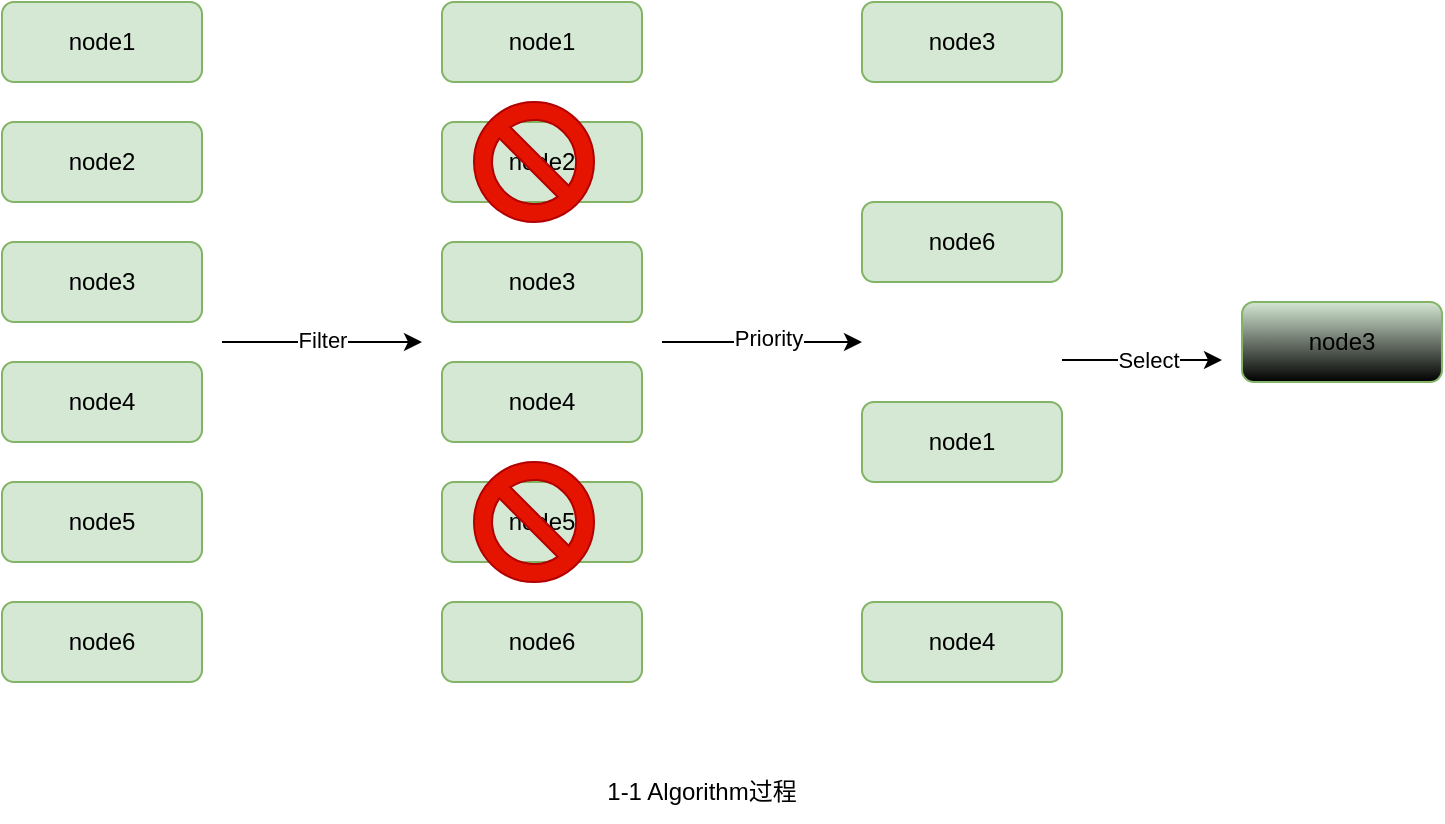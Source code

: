 <mxfile version="20.3.0" type="device"><diagram id="usVuZDbv418mWwiDe4P0" name="第 1 页"><mxGraphModel dx="1018" dy="656" grid="1" gridSize="10" guides="1" tooltips="1" connect="1" arrows="1" fold="1" page="1" pageScale="1" pageWidth="827" pageHeight="1169" math="0" shadow="0"><root><mxCell id="0"/><mxCell id="1" parent="0"/><mxCell id="n3lYB1VWUNFP1fgkWD7v-1" value="node1" style="rounded=1;whiteSpace=wrap;html=1;fillColor=#d5e8d4;strokeColor=#82b366;" vertex="1" parent="1"><mxGeometry x="40" y="130" width="100" height="40" as="geometry"/></mxCell><mxCell id="n3lYB1VWUNFP1fgkWD7v-2" value="node6" style="rounded=1;whiteSpace=wrap;html=1;fillColor=#d5e8d4;strokeColor=#82b366;" vertex="1" parent="1"><mxGeometry x="40" y="430" width="100" height="40" as="geometry"/></mxCell><mxCell id="n3lYB1VWUNFP1fgkWD7v-3" value="node2" style="rounded=1;whiteSpace=wrap;html=1;fillColor=#d5e8d4;strokeColor=#82b366;" vertex="1" parent="1"><mxGeometry x="40" y="190" width="100" height="40" as="geometry"/></mxCell><mxCell id="n3lYB1VWUNFP1fgkWD7v-4" value="node3" style="rounded=1;whiteSpace=wrap;html=1;fillColor=#d5e8d4;strokeColor=#82b366;" vertex="1" parent="1"><mxGeometry x="40" y="250" width="100" height="40" as="geometry"/></mxCell><mxCell id="n3lYB1VWUNFP1fgkWD7v-5" value="node4" style="rounded=1;whiteSpace=wrap;html=1;fillColor=#d5e8d4;strokeColor=#82b366;" vertex="1" parent="1"><mxGeometry x="40" y="310" width="100" height="40" as="geometry"/></mxCell><mxCell id="n3lYB1VWUNFP1fgkWD7v-6" value="node5" style="rounded=1;whiteSpace=wrap;html=1;fillColor=#d5e8d4;strokeColor=#82b366;" vertex="1" parent="1"><mxGeometry x="40" y="370" width="100" height="40" as="geometry"/></mxCell><mxCell id="n3lYB1VWUNFP1fgkWD7v-7" value="node1" style="rounded=1;whiteSpace=wrap;html=1;fillColor=#d5e8d4;strokeColor=#82b366;" vertex="1" parent="1"><mxGeometry x="260" y="130" width="100" height="40" as="geometry"/></mxCell><mxCell id="n3lYB1VWUNFP1fgkWD7v-8" value="node6" style="rounded=1;whiteSpace=wrap;html=1;fillColor=#d5e8d4;strokeColor=#82b366;" vertex="1" parent="1"><mxGeometry x="260" y="430" width="100" height="40" as="geometry"/></mxCell><mxCell id="n3lYB1VWUNFP1fgkWD7v-9" value="node2" style="rounded=1;whiteSpace=wrap;html=1;fillColor=#d5e8d4;strokeColor=#82b366;" vertex="1" parent="1"><mxGeometry x="260" y="190" width="100" height="40" as="geometry"/></mxCell><mxCell id="n3lYB1VWUNFP1fgkWD7v-10" value="node3" style="rounded=1;whiteSpace=wrap;html=1;fillColor=#d5e8d4;strokeColor=#82b366;" vertex="1" parent="1"><mxGeometry x="260" y="250" width="100" height="40" as="geometry"/></mxCell><mxCell id="n3lYB1VWUNFP1fgkWD7v-11" value="node4" style="rounded=1;whiteSpace=wrap;html=1;fillColor=#d5e8d4;strokeColor=#82b366;" vertex="1" parent="1"><mxGeometry x="260" y="310" width="100" height="40" as="geometry"/></mxCell><mxCell id="n3lYB1VWUNFP1fgkWD7v-12" value="node5" style="rounded=1;whiteSpace=wrap;html=1;fillColor=#d5e8d4;strokeColor=#82b366;" vertex="1" parent="1"><mxGeometry x="260" y="370" width="100" height="40" as="geometry"/></mxCell><mxCell id="n3lYB1VWUNFP1fgkWD7v-13" value="" style="verticalLabelPosition=bottom;verticalAlign=top;html=1;shape=mxgraph.basic.no_symbol;fillColor=#e51400;fontColor=#ffffff;strokeColor=#B20000;" vertex="1" parent="1"><mxGeometry x="276" y="180" width="60" height="60" as="geometry"/></mxCell><mxCell id="n3lYB1VWUNFP1fgkWD7v-15" value="" style="verticalLabelPosition=bottom;verticalAlign=top;html=1;shape=mxgraph.basic.no_symbol;fillColor=#e51400;fontColor=#ffffff;strokeColor=#B20000;" vertex="1" parent="1"><mxGeometry x="276" y="360" width="60" height="60" as="geometry"/></mxCell><mxCell id="n3lYB1VWUNFP1fgkWD7v-16" value="" style="endArrow=classic;html=1;rounded=0;" edge="1" parent="1"><mxGeometry width="50" height="50" relative="1" as="geometry"><mxPoint x="150" y="300" as="sourcePoint"/><mxPoint x="250" y="300" as="targetPoint"/></mxGeometry></mxCell><mxCell id="n3lYB1VWUNFP1fgkWD7v-17" value="Filter" style="edgeLabel;html=1;align=center;verticalAlign=middle;resizable=0;points=[];" vertex="1" connectable="0" parent="n3lYB1VWUNFP1fgkWD7v-16"><mxGeometry x="-0.013" y="1" relative="1" as="geometry"><mxPoint as="offset"/></mxGeometry></mxCell><mxCell id="n3lYB1VWUNFP1fgkWD7v-18" value="node3" style="rounded=1;whiteSpace=wrap;html=1;fillColor=#d5e8d4;strokeColor=#82b366;" vertex="1" parent="1"><mxGeometry x="470" y="130" width="100" height="40" as="geometry"/></mxCell><mxCell id="n3lYB1VWUNFP1fgkWD7v-19" value="node4" style="rounded=1;whiteSpace=wrap;html=1;fillColor=#d5e8d4;strokeColor=#82b366;" vertex="1" parent="1"><mxGeometry x="470" y="430" width="100" height="40" as="geometry"/></mxCell><mxCell id="n3lYB1VWUNFP1fgkWD7v-21" value="node6" style="rounded=1;whiteSpace=wrap;html=1;fillColor=#d5e8d4;strokeColor=#82b366;" vertex="1" parent="1"><mxGeometry x="470" y="230" width="100" height="40" as="geometry"/></mxCell><mxCell id="n3lYB1VWUNFP1fgkWD7v-22" value="node1" style="rounded=1;whiteSpace=wrap;html=1;fillColor=#d5e8d4;strokeColor=#82b366;" vertex="1" parent="1"><mxGeometry x="470" y="330" width="100" height="40" as="geometry"/></mxCell><mxCell id="n3lYB1VWUNFP1fgkWD7v-24" value="node3" style="rounded=1;whiteSpace=wrap;html=1;fillColor=#d5e8d4;strokeColor=#82b366;gradientColor=default;" vertex="1" parent="1"><mxGeometry x="660" y="280" width="100" height="40" as="geometry"/></mxCell><mxCell id="n3lYB1VWUNFP1fgkWD7v-25" value="" style="endArrow=classic;html=1;rounded=0;" edge="1" parent="1"><mxGeometry width="50" height="50" relative="1" as="geometry"><mxPoint x="370" y="300" as="sourcePoint"/><mxPoint x="470" y="300" as="targetPoint"/></mxGeometry></mxCell><mxCell id="n3lYB1VWUNFP1fgkWD7v-26" value="Priority" style="edgeLabel;html=1;align=center;verticalAlign=middle;resizable=0;points=[];" vertex="1" connectable="0" parent="n3lYB1VWUNFP1fgkWD7v-25"><mxGeometry x="0.06" y="2" relative="1" as="geometry"><mxPoint as="offset"/></mxGeometry></mxCell><mxCell id="n3lYB1VWUNFP1fgkWD7v-27" value="" style="endArrow=classic;html=1;rounded=0;" edge="1" parent="1"><mxGeometry width="50" height="50" relative="1" as="geometry"><mxPoint x="570" y="309" as="sourcePoint"/><mxPoint x="650" y="309" as="targetPoint"/></mxGeometry></mxCell><mxCell id="n3lYB1VWUNFP1fgkWD7v-28" value="Select" style="edgeLabel;html=1;align=center;verticalAlign=middle;resizable=0;points=[];" vertex="1" connectable="0" parent="n3lYB1VWUNFP1fgkWD7v-27"><mxGeometry x="0.075" relative="1" as="geometry"><mxPoint as="offset"/></mxGeometry></mxCell><mxCell id="n3lYB1VWUNFP1fgkWD7v-29" value="1-1 Algorithm过程" style="text;html=1;strokeColor=none;fillColor=none;align=center;verticalAlign=middle;whiteSpace=wrap;rounded=0;" vertex="1" parent="1"><mxGeometry x="330" y="510" width="120" height="30" as="geometry"/></mxCell></root></mxGraphModel></diagram></mxfile>